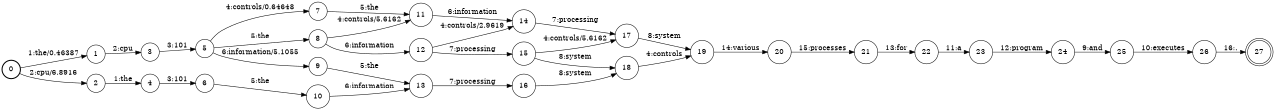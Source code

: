 digraph FST {
rankdir = LR;
size = "8.5,11";
label = "";
center = 1;
orientation = Portrait;
ranksep = "0.4";
nodesep = "0.25";
0 [label = "0", shape = circle, style = bold, fontsize = 14]
	0 -> 1 [label = "1:the/0.46387", fontsize = 14];
	0 -> 2 [label = "2:cpu/6.8916", fontsize = 14];
1 [label = "1", shape = circle, style = solid, fontsize = 14]
	1 -> 3 [label = "2:cpu", fontsize = 14];
2 [label = "2", shape = circle, style = solid, fontsize = 14]
	2 -> 4 [label = "1:the", fontsize = 14];
3 [label = "3", shape = circle, style = solid, fontsize = 14]
	3 -> 5 [label = "3:101", fontsize = 14];
4 [label = "4", shape = circle, style = solid, fontsize = 14]
	4 -> 6 [label = "3:101", fontsize = 14];
5 [label = "5", shape = circle, style = solid, fontsize = 14]
	5 -> 8 [label = "5:the", fontsize = 14];
	5 -> 7 [label = "4:controls/0.64648", fontsize = 14];
	5 -> 9 [label = "6:information/5.1055", fontsize = 14];
6 [label = "6", shape = circle, style = solid, fontsize = 14]
	6 -> 10 [label = "5:the", fontsize = 14];
7 [label = "7", shape = circle, style = solid, fontsize = 14]
	7 -> 11 [label = "5:the", fontsize = 14];
8 [label = "8", shape = circle, style = solid, fontsize = 14]
	8 -> 11 [label = "4:controls/5.6162", fontsize = 14];
	8 -> 12 [label = "6:information", fontsize = 14];
9 [label = "9", shape = circle, style = solid, fontsize = 14]
	9 -> 13 [label = "5:the", fontsize = 14];
10 [label = "10", shape = circle, style = solid, fontsize = 14]
	10 -> 13 [label = "6:information", fontsize = 14];
11 [label = "11", shape = circle, style = solid, fontsize = 14]
	11 -> 14 [label = "6:information", fontsize = 14];
12 [label = "12", shape = circle, style = solid, fontsize = 14]
	12 -> 14 [label = "4:controls/2.9619", fontsize = 14];
	12 -> 15 [label = "7:processing", fontsize = 14];
13 [label = "13", shape = circle, style = solid, fontsize = 14]
	13 -> 16 [label = "7:processing", fontsize = 14];
14 [label = "14", shape = circle, style = solid, fontsize = 14]
	14 -> 17 [label = "7:processing", fontsize = 14];
15 [label = "15", shape = circle, style = solid, fontsize = 14]
	15 -> 17 [label = "4:controls/5.6162", fontsize = 14];
	15 -> 18 [label = "8:system", fontsize = 14];
16 [label = "16", shape = circle, style = solid, fontsize = 14]
	16 -> 18 [label = "8:system", fontsize = 14];
17 [label = "17", shape = circle, style = solid, fontsize = 14]
	17 -> 19 [label = "8:system", fontsize = 14];
18 [label = "18", shape = circle, style = solid, fontsize = 14]
	18 -> 19 [label = "4:controls", fontsize = 14];
19 [label = "19", shape = circle, style = solid, fontsize = 14]
	19 -> 20 [label = "14:various", fontsize = 14];
20 [label = "20", shape = circle, style = solid, fontsize = 14]
	20 -> 21 [label = "15:processes", fontsize = 14];
21 [label = "21", shape = circle, style = solid, fontsize = 14]
	21 -> 22 [label = "13:for", fontsize = 14];
22 [label = "22", shape = circle, style = solid, fontsize = 14]
	22 -> 23 [label = "11:a", fontsize = 14];
23 [label = "23", shape = circle, style = solid, fontsize = 14]
	23 -> 24 [label = "12:program", fontsize = 14];
24 [label = "24", shape = circle, style = solid, fontsize = 14]
	24 -> 25 [label = "9:and", fontsize = 14];
25 [label = "25", shape = circle, style = solid, fontsize = 14]
	25 -> 26 [label = "10:executes", fontsize = 14];
26 [label = "26", shape = circle, style = solid, fontsize = 14]
	26 -> 27 [label = "16:.", fontsize = 14];
27 [label = "27", shape = doublecircle, style = solid, fontsize = 14]
}
